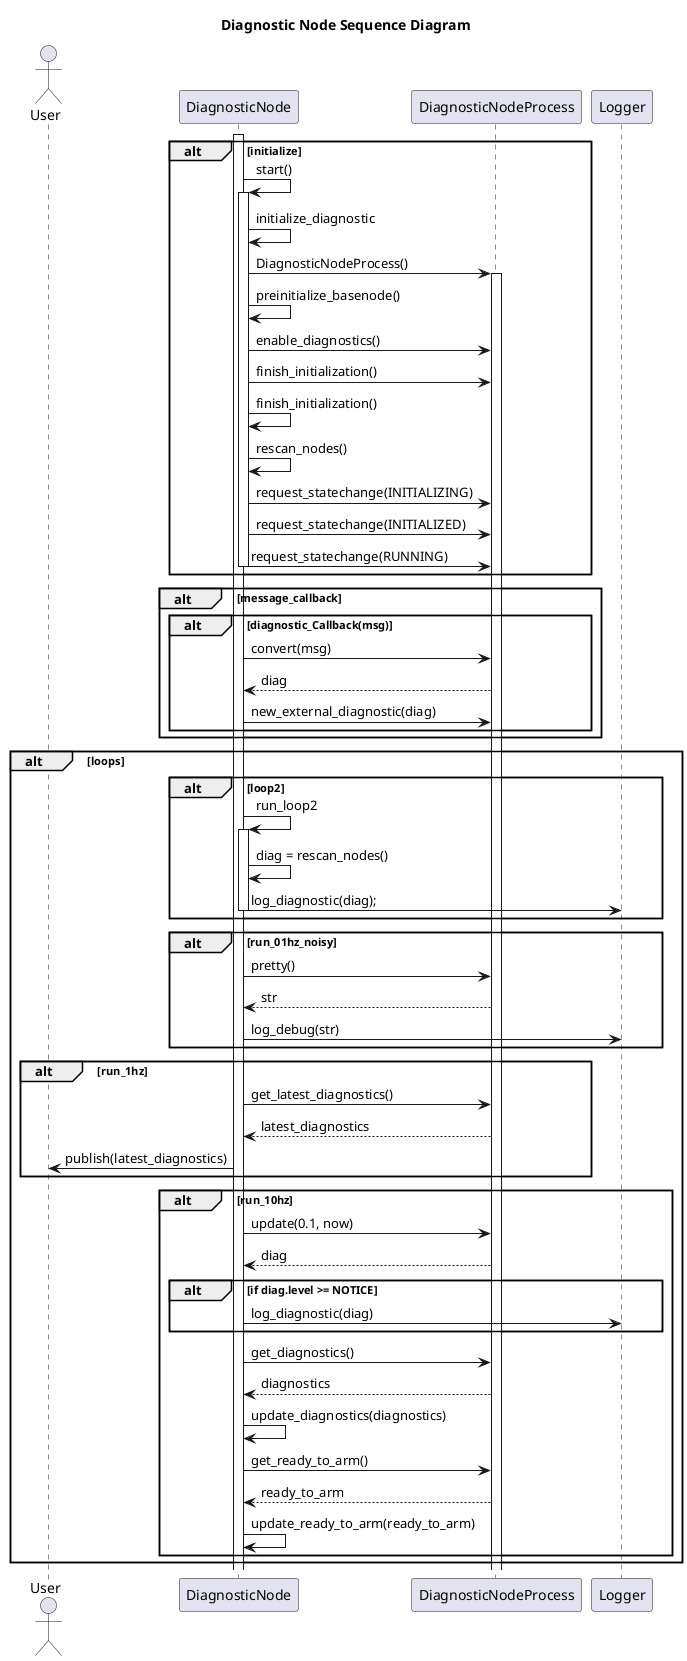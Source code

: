 @startuml
title Diagnostic Node Sequence Diagram
actor User as user
participant DiagnosticNode as node
participant DiagnosticNodeProcess as process
participant Logger as logger

alt initialize
    activate node
    node -> node++: start()
    node -> node: initialize_diagnostic
    node -> process++: DiagnosticNodeProcess()
    node -> node: preinitialize_basenode()
    node -> process: enable_diagnostics()
    node -> process: finish_initialization()
    node -> node: finish_initialization()
    node -> node: rescan_nodes()
    node -> process: request_statechange(INITIALIZING)
    node -> process: request_statechange(INITIALIZED)
    node -> process: request_statechange(RUNNING)
    node--
end

alt message_callback
    alt diagnostic_Callback(msg)
    node -> process: convert(msg)
    process --> node: diag
    node -> process: new_external_diagnostic(diag)
    end
end

alt loops
    alt loop2
        node -> node++: run_loop2
        node -> node: diag = rescan_nodes()
        node -> logger: log_diagnostic(diag);
        node--
    end
    alt run_01hz_noisy
        node -> process: pretty()
        process --> node: str
        node -> logger: log_debug(str)
    end
    alt run_1hz
        node -> process: get_latest_diagnostics()
        process --> node: latest_diagnostics
        node -> user: publish(latest_diagnostics)
    end
    alt run_10hz
        node -> process: update(0.1, now)
        process --> node: diag
        alt if diag.level >= NOTICE
            node -> logger: log_diagnostic(diag)
        end
        node -> process: get_diagnostics()
        process --> node: diagnostics
        node -> node: update_diagnostics(diagnostics)
        node -> process: get_ready_to_arm()
        process --> node: ready_to_arm
        node -> node: update_ready_to_arm(ready_to_arm)

    end
end
@enduml